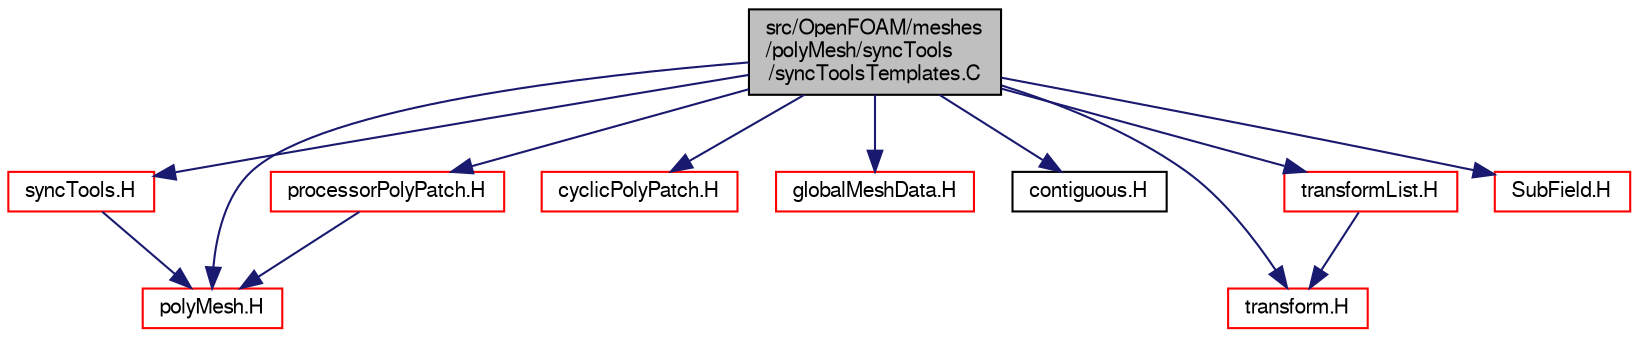 digraph "src/OpenFOAM/meshes/polyMesh/syncTools/syncToolsTemplates.C"
{
  bgcolor="transparent";
  edge [fontname="FreeSans",fontsize="10",labelfontname="FreeSans",labelfontsize="10"];
  node [fontname="FreeSans",fontsize="10",shape=record];
  Node0 [label="src/OpenFOAM/meshes\l/polyMesh/syncTools\l/syncToolsTemplates.C",height=0.2,width=0.4,color="black", fillcolor="grey75", style="filled", fontcolor="black"];
  Node0 -> Node1 [color="midnightblue",fontsize="10",style="solid",fontname="FreeSans"];
  Node1 [label="syncTools.H",height=0.2,width=0.4,color="red",URL="$a11768.html"];
  Node1 -> Node144 [color="midnightblue",fontsize="10",style="solid",fontname="FreeSans"];
  Node144 [label="polyMesh.H",height=0.2,width=0.4,color="red",URL="$a11630.html"];
  Node0 -> Node144 [color="midnightblue",fontsize="10",style="solid",fontname="FreeSans"];
  Node0 -> Node234 [color="midnightblue",fontsize="10",style="solid",fontname="FreeSans"];
  Node234 [label="processorPolyPatch.H",height=0.2,width=0.4,color="red",URL="$a11717.html"];
  Node234 -> Node144 [color="midnightblue",fontsize="10",style="solid",fontname="FreeSans"];
  Node0 -> Node235 [color="midnightblue",fontsize="10",style="solid",fontname="FreeSans"];
  Node235 [label="cyclicPolyPatch.H",height=0.2,width=0.4,color="red",URL="$a11687.html"];
  Node0 -> Node238 [color="midnightblue",fontsize="10",style="solid",fontname="FreeSans"];
  Node238 [label="globalMeshData.H",height=0.2,width=0.4,color="red",URL="$a11534.html"];
  Node0 -> Node80 [color="midnightblue",fontsize="10",style="solid",fontname="FreeSans"];
  Node80 [label="contiguous.H",height=0.2,width=0.4,color="black",URL="$a12185.html",tooltip="Template function to specify if the data of a type are contiguous. "];
  Node0 -> Node230 [color="midnightblue",fontsize="10",style="solid",fontname="FreeSans"];
  Node230 [label="transform.H",height=0.2,width=0.4,color="red",URL="$a12779.html",tooltip="3D tensor transformation operations. "];
  Node0 -> Node229 [color="midnightblue",fontsize="10",style="solid",fontname="FreeSans"];
  Node229 [label="transformList.H",height=0.2,width=0.4,color="red",URL="$a09743.html",tooltip="Spatial transformation functions for primitive fields. "];
  Node229 -> Node230 [color="midnightblue",fontsize="10",style="solid",fontname="FreeSans"];
  Node0 -> Node245 [color="midnightblue",fontsize="10",style="solid",fontname="FreeSans"];
  Node245 [label="SubField.H",height=0.2,width=0.4,color="red",URL="$a09599.html"];
}
